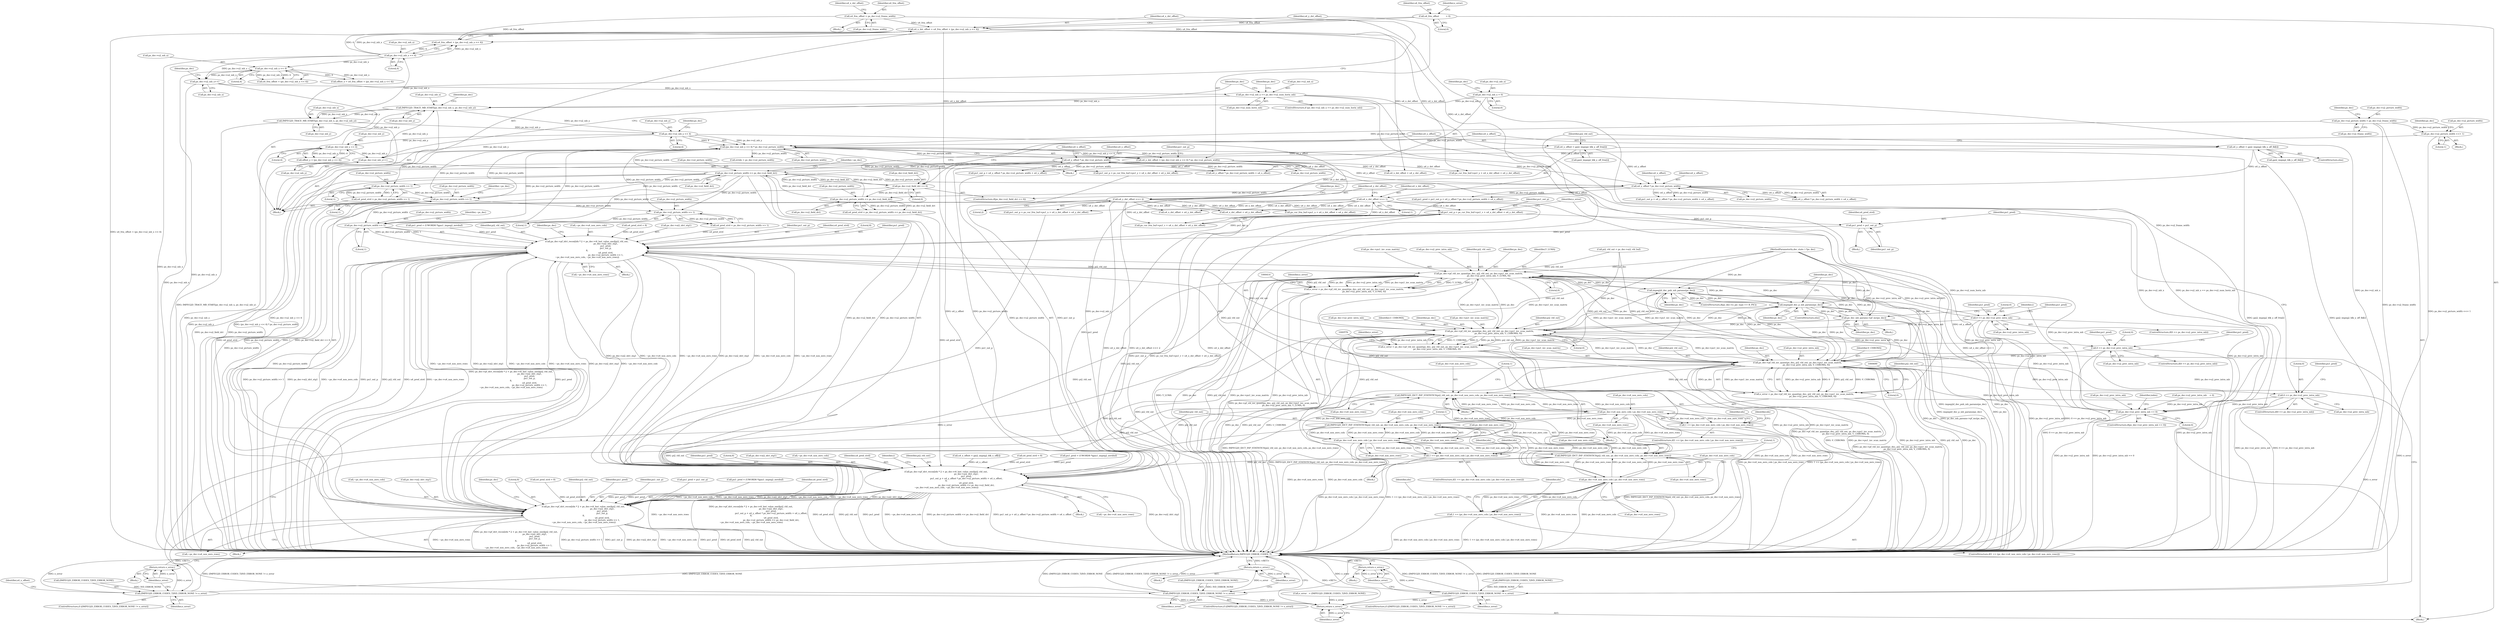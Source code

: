 digraph "1_Android_58a6822d7140137ce957c6d2fc20bae1374186c1@integer" {
"1000665" [label="(Call,pu1_out_p = ps_cur_frm_buf->pu1_v + u4_x_dst_offset + u4_y_dst_offset)"];
"1000536" [label="(Call,u4_x_dst_offset >>= 1)"];
"1000222" [label="(Call,u4_x_dst_offset = u4_frm_offset + (ps_dec->u2_mb_x << 4))"];
"1000177" [label="(Call,u4_frm_offset = ps_dec->u2_frame_width)"];
"1000117" [label="(Call,u4_frm_offset          = 0)"];
"1000226" [label="(Call,ps_dec->u2_mb_x << 4)"];
"1000215" [label="(Call,IMPEG2D_TRACE_MB_START(ps_dec->u2_mb_x, ps_dec->u2_mb_y))"];
"1000197" [label="(Call,IMPEG2D_TRACE_MB_START(ps_dec->u2_mb_x, ps_dec->u2_mb_y))"];
"1000808" [label="(Call,ps_dec->u2_mb_x = 0)"];
"1000800" [label="(Call,ps_dec->u2_mb_x == ps_dec->u2_num_horiz_mb)"];
"1000779" [label="(Call,ps_dec->u2_mb_x++)"];
"1000301" [label="(Call,ps_dec->u2_mb_x << 4)"];
"1000308" [label="(Call,ps_dec->u2_mb_y << 4)"];
"1000234" [label="(Call,ps_dec->u2_mb_y << 4)"];
"1000813" [label="(Call,ps_dec->u2_mb_y++)"];
"1000539" [label="(Call,u4_y_dst_offset >>= 2)"];
"1000231" [label="(Call,u4_y_dst_offset = (ps_dec->u2_mb_y << 4) * ps_dec->u2_picture_width)"];
"1000233" [label="(Call,(ps_dec->u2_mb_y << 4) * ps_dec->u2_picture_width)"];
"1000645" [label="(Call,ps_dec->u2_picture_width >> 1)"];
"1000621" [label="(Call,ps_dec->u2_picture_width >> 1)"];
"1000523" [label="(Call,ps_dec->u2_picture_width << ps_dec->u2_field_dct)"];
"1000515" [label="(Call,u4_y_offset * ps_dec->u2_picture_width)"];
"1000437" [label="(Call,u4_y_offset = gai2_impeg2_blk_y_off_fld[i])"];
"1000431" [label="(Call,u4_y_offset = gai2_impeg2_blk_y_off_frm[i])"];
"1000481" [label="(Call,u4_y_offset * ps_dec->u2_picture_width)"];
"1000489" [label="(Call,ps_dec->u2_picture_width << ps_dec->u2_field_dct)"];
"1000426" [label="(Call,ps_dec->u2_field_dct == 0)"];
"1000165" [label="(Call,ps_dec->u2_picture_width <<= 1)"];
"1000151" [label="(Call,ps_dec->u2_picture_width = ps_dec->u2_frame_width)"];
"1000759" [label="(Call,ps_dec->u2_picture_width >> 1)"];
"1000735" [label="(Call,ps_dec->u2_picture_width >> 1)"];
"1000730" [label="(Call,pu1_pred = pu1_out_p)"];
"1000750" [label="(Call,ps_dec->pf_idct_recon[idx * 2 + ps_dec->i4_last_value_one](pi2_vld_out,\n                                                        ps_dec->ai2_idct_stg1,\n                                                        pu1_pred,\n                                                        pu1_out_p,\n 8,\n                                                        u4_pred_strd,\n                                                        ps_dec->u2_picture_width >> 1,\n ~ps_dec->u4_non_zero_cols, ~ps_dec->u4_non_zero_rows))"];
"1000400" [label="(Call,ps_dec->pf_vld_inv_quant(ps_dec, pi2_vld_out, ps_dec->pu1_inv_scan_matrix,\n                              ps_dec->u2_prev_intra_mb, Y_LUMA, 0))"];
"1000210" [label="(Call,impeg2d_dec_pnb_mb_params(ps_dec))"];
"1000213" [label="(Call,impeg2d_dec_p_mb_params(ps_dec))"];
"1000371" [label="(Call,ps_dec_mb_params->pf_mc(ps_dec))"];
"1000562" [label="(Call,ps_dec->pf_vld_inv_quant(ps_dec, pi2_vld_out, ps_dec->pu1_inv_scan_matrix,\n                          ps_dec->u2_prev_intra_mb, U_CHROMA, 0))"];
"1000560" [label="(Call,e_error = ps_dec->pf_vld_inv_quant(ps_dec, pi2_vld_out, ps_dec->pu1_inv_scan_matrix,\n                          ps_dec->u2_prev_intra_mb, U_CHROMA, 0))"];
"1000574" [label="(Call,(IMPEG2D_ERROR_CODES_T)IVD_ERROR_NONE != e_error)"];
"1000580" [label="(Return,return e_error;)"];
"1000831" [label="(Return,return e_error;)"];
"1000582" [label="(Call,IMPEG2D_IDCT_INP_STATISTICS(pi2_vld_out, ps_dec->u4_non_zero_cols, ps_dec->u4_non_zero_rows))"];
"1000595" [label="(Call,ps_dec->u4_non_zero_cols | ps_dec->u4_non_zero_rows)"];
"1000442" [label="(Call,IMPEG2D_IDCT_INP_STATISTICS(pi2_vld_out, ps_dec->u4_non_zero_cols, ps_dec->u4_non_zero_rows))"];
"1000455" [label="(Call,ps_dec->u4_non_zero_cols | ps_dec->u4_non_zero_rows)"];
"1000453" [label="(Call,1 == (ps_dec->u4_non_zero_cols | ps_dec->u4_non_zero_rows))"];
"1000696" [label="(Call,IMPEG2D_IDCT_INP_STATISTICS(pi2_vld_out, ps_dec->u4_non_zero_cols, ps_dec->u4_non_zero_rows))"];
"1000709" [label="(Call,ps_dec->u4_non_zero_cols | ps_dec->u4_non_zero_rows)"];
"1000707" [label="(Call,1 == (ps_dec->u4_non_zero_cols | ps_dec->u4_non_zero_rows))"];
"1000506" [label="(Call,ps_dec->pf_idct_recon[idx * 2 + ps_dec->i4_last_value_one](pi2_vld_out,\n                                                            ps_dec->ai2_idct_stg1,\n                                                            pu1_pred,\n                                                            pu1_out_p + u4_y_offset * ps_dec->u2_picture_width + u4_x_offset,\n 8,\n                                                            u4_pred_strd,\n                                                            ps_dec->u2_picture_width << ps_dec->u2_field_dct,\n ~ps_dec->u4_non_zero_cols, ~ps_dec->u4_non_zero_rows))"];
"1000636" [label="(Call,ps_dec->pf_idct_recon[idx * 2 + ps_dec->i4_last_value_one](pi2_vld_out,\n                                                        ps_dec->ai2_idct_stg1,\n                                                        pu1_pred,\n                                                        pu1_out_p,\n 8,\n                                                        u4_pred_strd,\n                                                        ps_dec->u2_picture_width >> 1,\n ~ps_dec->u4_non_zero_cols, ~ps_dec->u4_non_zero_rows))"];
"1000676" [label="(Call,ps_dec->pf_vld_inv_quant(ps_dec, pi2_vld_out, ps_dec->pu1_inv_scan_matrix,\n                          ps_dec->u2_prev_intra_mb, V_CHROMA, 0))"];
"1000674" [label="(Call,e_error = ps_dec->pf_vld_inv_quant(ps_dec, pi2_vld_out, ps_dec->pu1_inv_scan_matrix,\n                          ps_dec->u2_prev_intra_mb, V_CHROMA, 0))"];
"1000688" [label="(Call,(IMPEG2D_ERROR_CODES_T)IVD_ERROR_NONE != e_error)"];
"1000694" [label="(Return,return e_error;)"];
"1000724" [label="(Call,0 == ps_dec->u2_prev_intra_mb)"];
"1000252" [label="(Call,ps_dec->u2_prev_intra_mb == 0)"];
"1000593" [label="(Call,1 == (ps_dec->u4_non_zero_cols | ps_dec->u4_non_zero_rows))"];
"1000610" [label="(Call,0 == ps_dec->u2_prev_intra_mb)"];
"1000398" [label="(Call,e_error = ps_dec->pf_vld_inv_quant(ps_dec, pi2_vld_out, ps_dec->pu1_inv_scan_matrix,\n                              ps_dec->u2_prev_intra_mb, Y_LUMA, 0))"];
"1000412" [label="(Call,(IMPEG2D_ERROR_CODES_T)IVD_ERROR_NONE != e_error)"];
"1000418" [label="(Return,return e_error;)"];
"1000470" [label="(Call,0 == ps_dec->u2_prev_intra_mb)"];
"1000219" [label="(Call,ps_dec->u2_mb_y)"];
"1000584" [label="(Call,ps_dec->u4_non_zero_cols)"];
"1000799" [label="(ControlStructure,if (ps_dec->u2_mb_x == ps_dec->u2_num_horiz_mb))"];
"1000704" [label="(Block,)"];
"1000487" [label="(Call,u4_pred_strd = ps_dec->u2_picture_width << ps_dec->u2_field_dct)"];
"1000530" [label="(Call,~ps_dec->u4_non_zero_cols)"];
"1000660" [label="(Identifier,ps_dec)"];
"1000694" [label="(Return,return e_error;)"];
"1000481" [label="(Call,u4_y_offset * ps_dec->u2_picture_width)"];
"1000253" [label="(Call,ps_dec->u2_prev_intra_mb)"];
"1000211" [label="(Identifier,ps_dec)"];
"1000119" [label="(Literal,0)"];
"1000251" [label="(ControlStructure,if(ps_dec->u2_prev_intra_mb == 0))"];
"1000520" [label="(Identifier,u4_x_offset)"];
"1000243" [label="(Identifier,pu1_out_p)"];
"1000454" [label="(Literal,1)"];
"1000581" [label="(Identifier,e_error)"];
"1000436" [label="(ControlStructure,else)"];
"1000216" [label="(Call,ps_dec->u2_mb_x)"];
"1000538" [label="(Literal,1)"];
"1000524" [label="(Call,ps_dec->u2_picture_width)"];
"1000609" [label="(ControlStructure,if(0 == ps_dec->u2_prev_intra_mb))"];
"1000646" [label="(Call,ps_dec->u2_picture_width)"];
"1000756" [label="(Identifier,pu1_out_p)"];
"1000105" [label="(MethodParameterIn,dec_state_t *ps_dec)"];
"1000533" [label="(Call,~ps_dec->u4_non_zero_rows)"];
"1000402" [label="(Identifier,pi2_vld_out)"];
"1000729" [label="(Block,)"];
"1000527" [label="(Call,ps_dec->u2_field_dct)"];
"1000224" [label="(Call,u4_frm_offset + (ps_dec->u2_mb_x << 4))"];
"1000201" [label="(Call,ps_dec->u2_mb_y)"];
"1000431" [label="(Call,u4_y_offset = gai2_impeg2_blk_y_off_frm[i])"];
"1000578" [label="(Identifier,e_error)"];
"1000739" [label="(Literal,1)"];
"1000674" [label="(Call,e_error = ps_dec->pf_vld_inv_quant(ps_dec, pi2_vld_out, ps_dec->pu1_inv_scan_matrix,\n                          ps_dec->u2_prev_intra_mb, V_CHROMA, 0))"];
"1000263" [label="(Identifier,index)"];
"1000210" [label="(Call,impeg2d_dec_pnb_mb_params(ps_dec))"];
"1000427" [label="(Call,ps_dec->u2_field_dct)"];
"1000514" [label="(Call,u4_y_offset * ps_dec->u2_picture_width + u4_x_offset)"];
"1000453" [label="(Call,1 == (ps_dec->u4_non_zero_cols | ps_dec->u4_non_zero_rows))"];
"1000734" [label="(Identifier,u4_pred_strd)"];
"1000155" [label="(Call,ps_dec->u2_frame_width)"];
"1000758" [label="(Identifier,u4_pred_strd)"];
"1000371" [label="(Call,ps_dec_mb_params->pf_mc(ps_dec))"];
"1000522" [label="(Identifier,u4_pred_strd)"];
"1000678" [label="(Identifier,pi2_vld_out)"];
"1000814" [label="(Call,ps_dec->u2_mb_y)"];
"1000645" [label="(Call,ps_dec->u2_picture_width >> 1)"];
"1000469" [label="(ControlStructure,if(0 == ps_dec->u2_prev_intra_mb))"];
"1000757" [label="(Literal,8)"];
"1000302" [label="(Call,ps_dec->u2_mb_x)"];
"1000582" [label="(Call,IMPEG2D_IDCT_INP_STATISTICS(pi2_vld_out, ps_dec->u4_non_zero_cols, ps_dec->u4_non_zero_rows))"];
"1000755" [label="(Identifier,pu1_pred)"];
"1000575" [label="(Call,(IMPEG2D_ERROR_CODES_T)IVD_ERROR_NONE)"];
"1000607" [label="(Identifier,idx)"];
"1000612" [label="(Call,ps_dec->u2_prev_intra_mb)"];
"1000743" [label="(Identifier,pu1_pred)"];
"1000677" [label="(Identifier,ps_dec)"];
"1000444" [label="(Call,ps_dec->u4_non_zero_cols)"];
"1000551" [label="(Call,pu1_out_p = ps_cur_frm_buf->pu1_u + u4_x_dst_offset + u4_y_dst_offset)"];
"1000723" [label="(ControlStructure,if(0 == ps_dec->u2_prev_intra_mb))"];
"1000177" [label="(Call,u4_frm_offset = ps_dec->u2_frame_width)"];
"1000231" [label="(Call,u4_y_dst_offset = (ps_dec->u2_mb_y << 4) * ps_dec->u2_picture_width)"];
"1000697" [label="(Identifier,pi2_vld_out)"];
"1000820" [label="(Identifier,ps_dec)"];
"1000493" [label="(Call,ps_dec->u2_field_dct)"];
"1000483" [label="(Call,ps_dec->u2_picture_width)"];
"1000664" [label="(Block,)"];
"1000667" [label="(Call,ps_cur_frm_buf->pu1_v + u4_x_dst_offset + u4_y_dst_offset)"];
"1000787" [label="(Identifier,ps_dec)"];
"1000257" [label="(Block,)"];
"1000489" [label="(Call,ps_dec->u2_picture_width << ps_dec->u2_field_dct)"];
"1000397" [label="(Block,)"];
"1000179" [label="(Call,ps_dec->u2_frame_width)"];
"1000643" [label="(Literal,8)"];
"1000590" [label="(Block,)"];
"1000151" [label="(Call,ps_dec->u2_picture_width = ps_dec->u2_frame_width)"];
"1000732" [label="(Identifier,pu1_out_p)"];
"1000306" [label="(Call,offset_y = (ps_dec->u2_mb_y << 4))"];
"1000633" [label="(Call,u4_pred_strd = 8)"];
"1000675" [label="(Identifier,e_error)"];
"1000742" [label="(Call,pu1_pred = (UWORD8 *)gau1_impeg2_zerobuf)"];
"1000725" [label="(Literal,0)"];
"1000118" [label="(Identifier,u4_frm_offset)"];
"1000297" [label="(Call,offset_x = u4_frm_offset + (ps_dec->u2_mb_x << 4))"];
"1000801" [label="(Call,ps_dec->u2_mb_x)"];
"1000731" [label="(Identifier,pu1_pred)"];
"1000760" [label="(Call,ps_dec->u2_picture_width)"];
"1000721" [label="(Identifier,idx)"];
"1000713" [label="(Call,ps_dec->u4_non_zero_rows)"];
"1000169" [label="(Literal,1)"];
"1000381" [label="(Identifier,i)"];
"1000432" [label="(Identifier,u4_y_offset)"];
"1000813" [label="(Call,ps_dec->u2_mb_y++)"];
"1000235" [label="(Call,ps_dec->u2_mb_y)"];
"1000696" [label="(Call,IMPEG2D_IDCT_INP_STATISTICS(pi2_vld_out, ps_dec->u4_non_zero_cols, ps_dec->u4_non_zero_rows))"];
"1000477" [label="(Identifier,pu1_pred)"];
"1000212" [label="(ControlStructure,else)"];
"1000467" [label="(Identifier,idx)"];
"1000515" [label="(Call,u4_y_offset * ps_dec->u2_picture_width)"];
"1000398" [label="(Call,e_error = ps_dec->pf_vld_inv_quant(ps_dec, pi2_vld_out, ps_dec->pu1_inv_scan_matrix,\n                              ps_dec->u2_prev_intra_mb, Y_LUMA, 0))"];
"1000637" [label="(Identifier,pi2_vld_out)"];
"1000401" [label="(Identifier,ps_dec)"];
"1000312" [label="(Literal,4)"];
"1000480" [label="(Call,u4_y_offset * ps_dec->u2_picture_width + u4_x_offset)"];
"1000568" [label="(Call,ps_dec->u2_prev_intra_mb)"];
"1000173" [label="(Identifier,ps_dec)"];
"1000450" [label="(Block,)"];
"1000709" [label="(Call,ps_dec->u4_non_zero_cols | ps_dec->u4_non_zero_rows)"];
"1000226" [label="(Call,ps_dec->u2_mb_x << 4)"];
"1000807" [label="(Block,)"];
"1000536" [label="(Call,u4_x_dst_offset >>= 1)"];
"1000689" [label="(Call,(IMPEG2D_ERROR_CODES_T)IVD_ERROR_NONE)"];
"1000176" [label="(Block,)"];
"1000301" [label="(Call,ps_dec->u2_mb_x << 4)"];
"1000641" [label="(Identifier,pu1_pred)"];
"1000471" [label="(Literal,0)"];
"1000571" [label="(Identifier,U_CHROMA)"];
"1000499" [label="(Identifier,pu1_pred)"];
"1000248" [label="(Call,u4_x_dst_offset + u4_y_dst_offset)"];
"1000123" [label="(Identifier,e_error)"];
"1000808" [label="(Call,ps_dec->u2_mb_x = 0)"];
"1000486" [label="(Identifier,u4_x_offset)"];
"1000299" [label="(Call,u4_frm_offset + (ps_dec->u2_mb_x << 4))"];
"1000166" [label="(Call,ps_dec->u2_picture_width)"];
"1000671" [label="(Call,u4_x_dst_offset + u4_y_dst_offset)"];
"1000507" [label="(Identifier,pi2_vld_out)"];
"1000472" [label="(Call,ps_dec->u2_prev_intra_mb)"];
"1000416" [label="(Identifier,e_error)"];
"1000717" [label="(Identifier,idx)"];
"1000812" [label="(Literal,0)"];
"1000197" [label="(Call,IMPEG2D_TRACE_MB_START(ps_dec->u2_mb_x, ps_dec->u2_mb_y))"];
"1000476" [label="(Call,pu1_pred = pu1_out_p + u4_y_offset * ps_dec->u2_picture_width + u4_x_offset)"];
"1000649" [label="(Literal,1)"];
"1000726" [label="(Call,ps_dec->u2_prev_intra_mb)"];
"1000305" [label="(Literal,4)"];
"1000665" [label="(Call,pu1_out_p = ps_cur_frm_buf->pu1_v + u4_x_dst_offset + u4_y_dst_offset)"];
"1000686" [label="(Literal,0)"];
"1000439" [label="(Call,gai2_impeg2_blk_y_off_fld[i])"];
"1000214" [label="(Identifier,ps_dec)"];
"1000682" [label="(Call,ps_dec->u2_prev_intra_mb)"];
"1000572" [label="(Literal,0)"];
"1000642" [label="(Identifier,pu1_out_p)"];
"1000217" [label="(Identifier,ps_dec)"];
"1000183" [label="(Block,)"];
"1000688" [label="(Call,(IMPEG2D_ERROR_CODES_T)IVD_ERROR_NONE != e_error)"];
"1000232" [label="(Identifier,u4_y_dst_offset)"];
"1000687" [label="(ControlStructure,if ((IMPEG2D_ERROR_CODES_T)IVD_ERROR_NONE != e_error))"];
"1000594" [label="(Literal,1)"];
"1000512" [label="(Call,pu1_out_p + u4_y_offset * ps_dec->u2_picture_width + u4_x_offset)"];
"1000426" [label="(Call,ps_dec->u2_field_dct == 0)"];
"1000698" [label="(Call,ps_dec->u4_non_zero_cols)"];
"1000141" [label="(Call,ps_dec->u2_prev_intra_mb    = 0)"];
"1000463" [label="(Identifier,idx)"];
"1000165" [label="(Call,ps_dec->u2_picture_width <<= 1)"];
"1000707" [label="(Call,1 == (ps_dec->u4_non_zero_cols | ps_dec->u4_non_zero_rows))"];
"1000599" [label="(Call,ps_dec->u4_non_zero_rows)"];
"1000701" [label="(Call,ps_dec->u4_non_zero_rows)"];
"1000537" [label="(Identifier,u4_x_dst_offset)"];
"1000815" [label="(Identifier,ps_dec)"];
"1000244" [label="(Call,ps_cur_frm_buf->pu1_y + u4_x_dst_offset + u4_y_dst_offset)"];
"1000751" [label="(Identifier,pi2_vld_out)"];
"1000580" [label="(Return,return e_error;)"];
"1000412" [label="(Call,(IMPEG2D_ERROR_CODES_T)IVD_ERROR_NONE != e_error)"];
"1000692" [label="(Identifier,e_error)"];
"1000419" [label="(Identifier,e_error)"];
"1000759" [label="(Call,ps_dec->u2_picture_width >> 1)"];
"1000550" [label="(Block,)"];
"1000617" [label="(Identifier,pu1_pred)"];
"1000616" [label="(Call,pu1_pred = pu1_out_p)"];
"1000629" [label="(Identifier,pu1_pred)"];
"1000420" [label="(Call,u4_x_offset = gai2_impeg2_blk_x_off[i])"];
"1000122" [label="(Call,e_error   = (IMPEG2D_ERROR_CODES_T)IVD_ERROR_NONE)"];
"1000540" [label="(Identifier,u4_y_dst_offset)"];
"1000809" [label="(Call,ps_dec->u2_mb_x)"];
"1000240" [label="(Identifier,ps_dec)"];
"1000804" [label="(Call,ps_dec->u2_num_horiz_mb)"];
"1000735" [label="(Call,ps_dec->u2_picture_width >> 1)"];
"1000292" [label="(Call,stride = ps_dec->u2_picture_width)"];
"1000710" [label="(Call,ps_dec->u4_non_zero_cols)"];
"1000117" [label="(Call,u4_frm_offset          = 0)"];
"1000503" [label="(Call,u4_pred_strd = 8)"];
"1000832" [label="(Identifier,e_error)"];
"1000595" [label="(Call,ps_dec->u4_non_zero_cols | ps_dec->u4_non_zero_rows)"];
"1000539" [label="(Call,u4_y_dst_offset >>= 2)"];
"1000242" [label="(Call,pu1_out_p = ps_cur_frm_buf->pu1_y + u4_x_dst_offset + u4_y_dst_offset)"];
"1000215" [label="(Call,IMPEG2D_TRACE_MB_START(ps_dec->u2_mb_x, ps_dec->u2_mb_y))"];
"1000517" [label="(Call,ps_dec->u2_picture_width)"];
"1000308" [label="(Call,ps_dec->u2_mb_y << 4)"];
"1000736" [label="(Call,ps_dec->u2_picture_width)"];
"1000222" [label="(Call,u4_x_dst_offset = u4_frm_offset + (ps_dec->u2_mb_x << 4))"];
"1000772" [label="(Identifier,ps_dec)"];
"1000252" [label="(Call,ps_dec->u2_prev_intra_mb == 0)"];
"1000470" [label="(Call,0 == ps_dec->u2_prev_intra_mb)"];
"1000456" [label="(Call,ps_dec->u4_non_zero_cols)"];
"1000750" [label="(Call,ps_dec->pf_idct_recon[idx * 2 + ps_dec->i4_last_value_one](pi2_vld_out,\n                                                        ps_dec->ai2_idct_stg1,\n                                                        pu1_pred,\n                                                        pu1_out_p,\n 8,\n                                                        u4_pred_strd,\n                                                        ps_dec->u2_picture_width >> 1,\n ~ps_dec->u4_non_zero_cols, ~ps_dec->u4_non_zero_rows))"];
"1000560" [label="(Call,e_error = ps_dec->pf_vld_inv_quant(ps_dec, pi2_vld_out, ps_dec->pu1_inv_scan_matrix,\n                          ps_dec->u2_prev_intra_mb, U_CHROMA, 0))"];
"1000430" [label="(Literal,0)"];
"1000227" [label="(Call,ps_dec->u2_mb_x)"];
"1000506" [label="(Call,ps_dec->pf_idct_recon[idx * 2 + ps_dec->i4_last_value_one](pi2_vld_out,\n                                                            ps_dec->ai2_idct_stg1,\n                                                            pu1_pred,\n                                                            pu1_out_p + u4_y_offset * ps_dec->u2_picture_width + u4_x_offset,\n 8,\n                                                            u4_pred_strd,\n                                                            ps_dec->u2_picture_width << ps_dec->u2_field_dct,\n ~ps_dec->u4_non_zero_cols, ~ps_dec->u4_non_zero_rows))"];
"1000417" [label="(Block,)"];
"1000372" [label="(Identifier,ps_dec)"];
"1000152" [label="(Call,ps_dec->u2_picture_width)"];
"1000592" [label="(ControlStructure,if(1 == (ps_dec->u4_non_zero_cols | ps_dec->u4_non_zero_rows)))"];
"1000425" [label="(ControlStructure,if(ps_dec->u2_field_dct == 0))"];
"1000628" [label="(Call,pu1_pred = (UWORD8 *)gau1_impeg2_zerobuf)"];
"1000164" [label="(Block,)"];
"1000127" [label="(Call,pi2_vld_out = ps_dec->ai2_vld_buf)"];
"1000833" [label="(MethodReturn,IMPEG2D_ERROR_CODES_T)"];
"1000765" [label="(Identifier,~ps_dec)"];
"1000204" [label="(ControlStructure,if(ps_dec->e_pic_type == B_PIC))"];
"1000610" [label="(Call,0 == ps_dec->u2_prev_intra_mb)"];
"1000733" [label="(Call,u4_pred_strd = ps_dec->u2_picture_width >> 1)"];
"1000561" [label="(Identifier,e_error)"];
"1000452" [label="(ControlStructure,if(1 == (ps_dec->u4_non_zero_cols | ps_dec->u4_non_zero_rows)))"];
"1000239" [label="(Call,ps_dec->u2_picture_width)"];
"1000708" [label="(Literal,1)"];
"1000644" [label="(Identifier,u4_pred_strd)"];
"1000409" [label="(Identifier,Y_LUMA)"];
"1000650" [label="(Call,~ps_dec->u4_non_zero_cols)"];
"1000651" [label="(Identifier,~ps_dec)"];
"1000622" [label="(Call,ps_dec->u2_picture_width)"];
"1000557" [label="(Call,u4_x_dst_offset + u4_y_dst_offset)"];
"1000459" [label="(Call,ps_dec->u4_non_zero_rows)"];
"1000553" [label="(Call,ps_cur_frm_buf->pu1_u + u4_x_dst_offset + u4_y_dst_offset)"];
"1000573" [label="(ControlStructure,if ((IMPEG2D_ERROR_CODES_T)IVD_ERROR_NONE != e_error))"];
"1000443" [label="(Identifier,pi2_vld_out)"];
"1000403" [label="(Call,ps_dec->pu1_inv_scan_matrix)"];
"1000596" [label="(Call,ps_dec->u4_non_zero_cols)"];
"1000406" [label="(Call,ps_dec->u2_prev_intra_mb)"];
"1000603" [label="(Identifier,idx)"];
"1000676" [label="(Call,ps_dec->pf_vld_inv_quant(ps_dec, pi2_vld_out, ps_dec->pu1_inv_scan_matrix,\n                          ps_dec->u2_prev_intra_mb, V_CHROMA, 0))"];
"1000213" [label="(Call,impeg2d_dec_p_mb_params(ps_dec))"];
"1000498" [label="(Call,pu1_pred = (UWORD8 *)gau1_impeg2_zerobuf)"];
"1000685" [label="(Identifier,V_CHROMA)"];
"1000764" [label="(Call,~ps_dec->u4_non_zero_cols)"];
"1000438" [label="(Identifier,u4_y_offset)"];
"1000478" [label="(Call,pu1_out_p + u4_y_offset * ps_dec->u2_picture_width + u4_x_offset)"];
"1000482" [label="(Identifier,u4_y_offset)"];
"1000161" [label="(Identifier,ps_dec)"];
"1000562" [label="(Call,ps_dec->pf_vld_inv_quant(ps_dec, pi2_vld_out, ps_dec->pu1_inv_scan_matrix,\n                          ps_dec->u2_prev_intra_mb, U_CHROMA, 0))"];
"1000724" [label="(Call,0 == ps_dec->u2_prev_intra_mb)"];
"1000207" [label="(Identifier,ps_dec)"];
"1000693" [label="(Block,)"];
"1000516" [label="(Identifier,u4_y_offset)"];
"1000447" [label="(Call,ps_dec->u4_non_zero_rows)"];
"1000636" [label="(Call,ps_dec->pf_idct_recon[idx * 2 + ps_dec->i4_last_value_one](pi2_vld_out,\n                                                        ps_dec->ai2_idct_stg1,\n                                                        pu1_pred,\n                                                        pu1_out_p,\n 8,\n                                                        u4_pred_strd,\n                                                        ps_dec->u2_picture_width >> 1,\n ~ps_dec->u4_non_zero_cols, ~ps_dec->u4_non_zero_rows))"];
"1000455" [label="(Call,ps_dec->u4_non_zero_cols | ps_dec->u4_non_zero_rows)"];
"1000563" [label="(Identifier,ps_dec)"];
"1000531" [label="(Identifier,~ps_dec)"];
"1000767" [label="(Call,~ps_dec->u4_non_zero_rows)"];
"1000106" [label="(Block,)"];
"1000546" [label="(Identifier,ps_dec)"];
"1000619" [label="(Call,u4_pred_strd = ps_dec->u2_picture_width >> 1)"];
"1000400" [label="(Call,ps_dec->pf_vld_inv_quant(ps_dec, pi2_vld_out, ps_dec->pu1_inv_scan_matrix,\n                              ps_dec->u2_prev_intra_mb, Y_LUMA, 0))"];
"1000695" [label="(Identifier,e_error)"];
"1000437" [label="(Call,u4_y_offset = gai2_impeg2_blk_y_off_fld[i])"];
"1000800" [label="(Call,ps_dec->u2_mb_x == ps_dec->u2_num_horiz_mb)"];
"1000730" [label="(Call,pu1_pred = pu1_out_p)"];
"1000706" [label="(ControlStructure,if(1 == (ps_dec->u4_non_zero_cols | ps_dec->u4_non_zero_rows)))"];
"1000611" [label="(Literal,0)"];
"1000418" [label="(Return,return e_error;)"];
"1000511" [label="(Identifier,pu1_pred)"];
"1000230" [label="(Literal,4)"];
"1000810" [label="(Identifier,ps_dec)"];
"1000780" [label="(Call,ps_dec->u2_mb_x)"];
"1000256" [label="(Literal,0)"];
"1000653" [label="(Call,~ps_dec->u4_non_zero_rows)"];
"1000399" [label="(Identifier,e_error)"];
"1000541" [label="(Literal,2)"];
"1000583" [label="(Identifier,pi2_vld_out)"];
"1000565" [label="(Call,ps_dec->pu1_inv_scan_matrix)"];
"1000747" [label="(Call,u4_pred_strd = 8)"];
"1000593" [label="(Call,1 == (ps_dec->u4_non_zero_cols | ps_dec->u4_non_zero_rows))"];
"1000411" [label="(ControlStructure,if ((IMPEG2D_ERROR_CODES_T)IVD_ERROR_NONE != e_error))"];
"1000413" [label="(Call,(IMPEG2D_ERROR_CODES_T)IVD_ERROR_NONE)"];
"1000564" [label="(Identifier,pi2_vld_out)"];
"1000574" [label="(Call,(IMPEG2D_ERROR_CODES_T)IVD_ERROR_NONE != e_error)"];
"1000831" [label="(Return,return e_error;)"];
"1000521" [label="(Literal,8)"];
"1000433" [label="(Call,gai2_impeg2_blk_y_off_frm[i])"];
"1000442" [label="(Call,IMPEG2D_IDCT_INP_STATISTICS(pi2_vld_out, ps_dec->u4_non_zero_cols, ps_dec->u4_non_zero_rows))"];
"1000410" [label="(Literal,0)"];
"1000779" [label="(Call,ps_dec->u2_mb_x++)"];
"1000763" [label="(Literal,1)"];
"1000198" [label="(Call,ps_dec->u2_mb_x)"];
"1000233" [label="(Call,(ps_dec->u2_mb_y << 4) * ps_dec->u2_picture_width)"];
"1000579" [label="(Block,)"];
"1000587" [label="(Call,ps_dec->u4_non_zero_rows)"];
"1000621" [label="(Call,ps_dec->u2_picture_width >> 1)"];
"1000523" [label="(Call,ps_dec->u2_picture_width << ps_dec->u2_field_dct)"];
"1000490" [label="(Call,ps_dec->u2_picture_width)"];
"1000188" [label="(Identifier,u4_x_dst_offset)"];
"1000638" [label="(Call,ps_dec->ai2_idct_stg1)"];
"1000421" [label="(Identifier,u4_x_offset)"];
"1000223" [label="(Identifier,u4_x_dst_offset)"];
"1000178" [label="(Identifier,u4_frm_offset)"];
"1000375" [label="(Identifier,i)"];
"1000238" [label="(Literal,4)"];
"1000625" [label="(Literal,1)"];
"1000234" [label="(Call,ps_dec->u2_mb_y << 4)"];
"1000666" [label="(Identifier,pu1_out_p)"];
"1000508" [label="(Call,ps_dec->ai2_idct_stg1)"];
"1000752" [label="(Call,ps_dec->ai2_idct_stg1)"];
"1000679" [label="(Call,ps_dec->pu1_inv_scan_matrix)"];
"1000309" [label="(Call,ps_dec->u2_mb_y)"];
"1000665" -> "1000664"  [label="AST: "];
"1000665" -> "1000667"  [label="CFG: "];
"1000666" -> "1000665"  [label="AST: "];
"1000667" -> "1000665"  [label="AST: "];
"1000675" -> "1000665"  [label="CFG: "];
"1000665" -> "1000833"  [label="DDG: pu1_out_p"];
"1000665" -> "1000833"  [label="DDG: ps_cur_frm_buf->pu1_v + u4_x_dst_offset + u4_y_dst_offset"];
"1000536" -> "1000665"  [label="DDG: u4_x_dst_offset"];
"1000539" -> "1000665"  [label="DDG: u4_y_dst_offset"];
"1000665" -> "1000730"  [label="DDG: pu1_out_p"];
"1000665" -> "1000750"  [label="DDG: pu1_out_p"];
"1000536" -> "1000183"  [label="AST: "];
"1000536" -> "1000538"  [label="CFG: "];
"1000537" -> "1000536"  [label="AST: "];
"1000538" -> "1000536"  [label="AST: "];
"1000540" -> "1000536"  [label="CFG: "];
"1000536" -> "1000833"  [label="DDG: u4_x_dst_offset >>= 1"];
"1000536" -> "1000833"  [label="DDG: u4_x_dst_offset"];
"1000222" -> "1000536"  [label="DDG: u4_x_dst_offset"];
"1000536" -> "1000551"  [label="DDG: u4_x_dst_offset"];
"1000536" -> "1000553"  [label="DDG: u4_x_dst_offset"];
"1000536" -> "1000557"  [label="DDG: u4_x_dst_offset"];
"1000536" -> "1000667"  [label="DDG: u4_x_dst_offset"];
"1000536" -> "1000671"  [label="DDG: u4_x_dst_offset"];
"1000222" -> "1000183"  [label="AST: "];
"1000222" -> "1000224"  [label="CFG: "];
"1000223" -> "1000222"  [label="AST: "];
"1000224" -> "1000222"  [label="AST: "];
"1000232" -> "1000222"  [label="CFG: "];
"1000222" -> "1000833"  [label="DDG: u4_frm_offset + (ps_dec->u2_mb_x << 4)"];
"1000177" -> "1000222"  [label="DDG: u4_frm_offset"];
"1000117" -> "1000222"  [label="DDG: u4_frm_offset"];
"1000226" -> "1000222"  [label="DDG: ps_dec->u2_mb_x"];
"1000226" -> "1000222"  [label="DDG: 4"];
"1000222" -> "1000242"  [label="DDG: u4_x_dst_offset"];
"1000222" -> "1000244"  [label="DDG: u4_x_dst_offset"];
"1000222" -> "1000248"  [label="DDG: u4_x_dst_offset"];
"1000177" -> "1000176"  [label="AST: "];
"1000177" -> "1000179"  [label="CFG: "];
"1000178" -> "1000177"  [label="AST: "];
"1000179" -> "1000177"  [label="AST: "];
"1000188" -> "1000177"  [label="CFG: "];
"1000177" -> "1000833"  [label="DDG: ps_dec->u2_frame_width"];
"1000177" -> "1000224"  [label="DDG: u4_frm_offset"];
"1000117" -> "1000106"  [label="AST: "];
"1000117" -> "1000119"  [label="CFG: "];
"1000118" -> "1000117"  [label="AST: "];
"1000119" -> "1000117"  [label="AST: "];
"1000123" -> "1000117"  [label="CFG: "];
"1000117" -> "1000224"  [label="DDG: u4_frm_offset"];
"1000226" -> "1000224"  [label="AST: "];
"1000226" -> "1000230"  [label="CFG: "];
"1000227" -> "1000226"  [label="AST: "];
"1000230" -> "1000226"  [label="AST: "];
"1000224" -> "1000226"  [label="CFG: "];
"1000226" -> "1000833"  [label="DDG: ps_dec->u2_mb_x"];
"1000226" -> "1000224"  [label="DDG: ps_dec->u2_mb_x"];
"1000226" -> "1000224"  [label="DDG: 4"];
"1000215" -> "1000226"  [label="DDG: ps_dec->u2_mb_x"];
"1000226" -> "1000301"  [label="DDG: ps_dec->u2_mb_x"];
"1000226" -> "1000779"  [label="DDG: ps_dec->u2_mb_x"];
"1000215" -> "1000183"  [label="AST: "];
"1000215" -> "1000219"  [label="CFG: "];
"1000216" -> "1000215"  [label="AST: "];
"1000219" -> "1000215"  [label="AST: "];
"1000223" -> "1000215"  [label="CFG: "];
"1000215" -> "1000833"  [label="DDG: IMPEG2D_TRACE_MB_START(ps_dec->u2_mb_x, ps_dec->u2_mb_y)"];
"1000197" -> "1000215"  [label="DDG: ps_dec->u2_mb_x"];
"1000197" -> "1000215"  [label="DDG: ps_dec->u2_mb_y"];
"1000215" -> "1000234"  [label="DDG: ps_dec->u2_mb_y"];
"1000197" -> "1000183"  [label="AST: "];
"1000197" -> "1000201"  [label="CFG: "];
"1000198" -> "1000197"  [label="AST: "];
"1000201" -> "1000197"  [label="AST: "];
"1000207" -> "1000197"  [label="CFG: "];
"1000808" -> "1000197"  [label="DDG: ps_dec->u2_mb_x"];
"1000800" -> "1000197"  [label="DDG: ps_dec->u2_mb_x"];
"1000308" -> "1000197"  [label="DDG: ps_dec->u2_mb_y"];
"1000234" -> "1000197"  [label="DDG: ps_dec->u2_mb_y"];
"1000813" -> "1000197"  [label="DDG: ps_dec->u2_mb_y"];
"1000808" -> "1000807"  [label="AST: "];
"1000808" -> "1000812"  [label="CFG: "];
"1000809" -> "1000808"  [label="AST: "];
"1000812" -> "1000808"  [label="AST: "];
"1000815" -> "1000808"  [label="CFG: "];
"1000808" -> "1000833"  [label="DDG: ps_dec->u2_mb_x"];
"1000800" -> "1000799"  [label="AST: "];
"1000800" -> "1000804"  [label="CFG: "];
"1000801" -> "1000800"  [label="AST: "];
"1000804" -> "1000800"  [label="AST: "];
"1000820" -> "1000800"  [label="CFG: "];
"1000810" -> "1000800"  [label="CFG: "];
"1000800" -> "1000833"  [label="DDG: ps_dec->u2_mb_x == ps_dec->u2_num_horiz_mb"];
"1000800" -> "1000833"  [label="DDG: ps_dec->u2_num_horiz_mb"];
"1000800" -> "1000833"  [label="DDG: ps_dec->u2_mb_x"];
"1000779" -> "1000800"  [label="DDG: ps_dec->u2_mb_x"];
"1000779" -> "1000183"  [label="AST: "];
"1000779" -> "1000780"  [label="CFG: "];
"1000780" -> "1000779"  [label="AST: "];
"1000787" -> "1000779"  [label="CFG: "];
"1000779" -> "1000833"  [label="DDG: ps_dec->u2_mb_x"];
"1000301" -> "1000779"  [label="DDG: ps_dec->u2_mb_x"];
"1000301" -> "1000299"  [label="AST: "];
"1000301" -> "1000305"  [label="CFG: "];
"1000302" -> "1000301"  [label="AST: "];
"1000305" -> "1000301"  [label="AST: "];
"1000299" -> "1000301"  [label="CFG: "];
"1000301" -> "1000833"  [label="DDG: ps_dec->u2_mb_x"];
"1000301" -> "1000297"  [label="DDG: ps_dec->u2_mb_x"];
"1000301" -> "1000297"  [label="DDG: 4"];
"1000301" -> "1000299"  [label="DDG: ps_dec->u2_mb_x"];
"1000301" -> "1000299"  [label="DDG: 4"];
"1000308" -> "1000306"  [label="AST: "];
"1000308" -> "1000312"  [label="CFG: "];
"1000309" -> "1000308"  [label="AST: "];
"1000312" -> "1000308"  [label="AST: "];
"1000306" -> "1000308"  [label="CFG: "];
"1000308" -> "1000833"  [label="DDG: ps_dec->u2_mb_y"];
"1000308" -> "1000306"  [label="DDG: ps_dec->u2_mb_y"];
"1000308" -> "1000306"  [label="DDG: 4"];
"1000234" -> "1000308"  [label="DDG: ps_dec->u2_mb_y"];
"1000308" -> "1000813"  [label="DDG: ps_dec->u2_mb_y"];
"1000234" -> "1000233"  [label="AST: "];
"1000234" -> "1000238"  [label="CFG: "];
"1000235" -> "1000234"  [label="AST: "];
"1000238" -> "1000234"  [label="AST: "];
"1000240" -> "1000234"  [label="CFG: "];
"1000234" -> "1000833"  [label="DDG: ps_dec->u2_mb_y"];
"1000234" -> "1000233"  [label="DDG: ps_dec->u2_mb_y"];
"1000234" -> "1000233"  [label="DDG: 4"];
"1000234" -> "1000813"  [label="DDG: ps_dec->u2_mb_y"];
"1000813" -> "1000807"  [label="AST: "];
"1000813" -> "1000814"  [label="CFG: "];
"1000814" -> "1000813"  [label="AST: "];
"1000820" -> "1000813"  [label="CFG: "];
"1000813" -> "1000833"  [label="DDG: ps_dec->u2_mb_y"];
"1000539" -> "1000183"  [label="AST: "];
"1000539" -> "1000541"  [label="CFG: "];
"1000540" -> "1000539"  [label="AST: "];
"1000541" -> "1000539"  [label="AST: "];
"1000546" -> "1000539"  [label="CFG: "];
"1000539" -> "1000833"  [label="DDG: u4_y_dst_offset"];
"1000539" -> "1000833"  [label="DDG: u4_y_dst_offset >>= 2"];
"1000231" -> "1000539"  [label="DDG: u4_y_dst_offset"];
"1000539" -> "1000551"  [label="DDG: u4_y_dst_offset"];
"1000539" -> "1000553"  [label="DDG: u4_y_dst_offset"];
"1000539" -> "1000557"  [label="DDG: u4_y_dst_offset"];
"1000539" -> "1000667"  [label="DDG: u4_y_dst_offset"];
"1000539" -> "1000671"  [label="DDG: u4_y_dst_offset"];
"1000231" -> "1000183"  [label="AST: "];
"1000231" -> "1000233"  [label="CFG: "];
"1000232" -> "1000231"  [label="AST: "];
"1000233" -> "1000231"  [label="AST: "];
"1000243" -> "1000231"  [label="CFG: "];
"1000231" -> "1000833"  [label="DDG: (ps_dec->u2_mb_y << 4) * ps_dec->u2_picture_width"];
"1000233" -> "1000231"  [label="DDG: ps_dec->u2_mb_y << 4"];
"1000233" -> "1000231"  [label="DDG: ps_dec->u2_picture_width"];
"1000231" -> "1000242"  [label="DDG: u4_y_dst_offset"];
"1000231" -> "1000244"  [label="DDG: u4_y_dst_offset"];
"1000231" -> "1000248"  [label="DDG: u4_y_dst_offset"];
"1000233" -> "1000239"  [label="CFG: "];
"1000239" -> "1000233"  [label="AST: "];
"1000233" -> "1000833"  [label="DDG: ps_dec->u2_picture_width"];
"1000233" -> "1000833"  [label="DDG: ps_dec->u2_mb_y << 4"];
"1000645" -> "1000233"  [label="DDG: ps_dec->u2_picture_width"];
"1000523" -> "1000233"  [label="DDG: ps_dec->u2_picture_width"];
"1000165" -> "1000233"  [label="DDG: ps_dec->u2_picture_width"];
"1000151" -> "1000233"  [label="DDG: ps_dec->u2_picture_width"];
"1000759" -> "1000233"  [label="DDG: ps_dec->u2_picture_width"];
"1000233" -> "1000292"  [label="DDG: ps_dec->u2_picture_width"];
"1000233" -> "1000481"  [label="DDG: ps_dec->u2_picture_width"];
"1000233" -> "1000515"  [label="DDG: ps_dec->u2_picture_width"];
"1000233" -> "1000621"  [label="DDG: ps_dec->u2_picture_width"];
"1000233" -> "1000645"  [label="DDG: ps_dec->u2_picture_width"];
"1000233" -> "1000735"  [label="DDG: ps_dec->u2_picture_width"];
"1000233" -> "1000759"  [label="DDG: ps_dec->u2_picture_width"];
"1000645" -> "1000636"  [label="AST: "];
"1000645" -> "1000649"  [label="CFG: "];
"1000646" -> "1000645"  [label="AST: "];
"1000649" -> "1000645"  [label="AST: "];
"1000651" -> "1000645"  [label="CFG: "];
"1000645" -> "1000833"  [label="DDG: ps_dec->u2_picture_width"];
"1000645" -> "1000636"  [label="DDG: ps_dec->u2_picture_width"];
"1000645" -> "1000636"  [label="DDG: 1"];
"1000621" -> "1000645"  [label="DDG: ps_dec->u2_picture_width"];
"1000523" -> "1000645"  [label="DDG: ps_dec->u2_picture_width"];
"1000645" -> "1000735"  [label="DDG: ps_dec->u2_picture_width"];
"1000645" -> "1000759"  [label="DDG: ps_dec->u2_picture_width"];
"1000621" -> "1000619"  [label="AST: "];
"1000621" -> "1000625"  [label="CFG: "];
"1000622" -> "1000621"  [label="AST: "];
"1000625" -> "1000621"  [label="AST: "];
"1000619" -> "1000621"  [label="CFG: "];
"1000621" -> "1000619"  [label="DDG: ps_dec->u2_picture_width"];
"1000621" -> "1000619"  [label="DDG: 1"];
"1000523" -> "1000621"  [label="DDG: ps_dec->u2_picture_width"];
"1000523" -> "1000506"  [label="AST: "];
"1000523" -> "1000527"  [label="CFG: "];
"1000524" -> "1000523"  [label="AST: "];
"1000527" -> "1000523"  [label="AST: "];
"1000531" -> "1000523"  [label="CFG: "];
"1000523" -> "1000833"  [label="DDG: ps_dec->u2_picture_width"];
"1000523" -> "1000833"  [label="DDG: ps_dec->u2_field_dct"];
"1000523" -> "1000426"  [label="DDG: ps_dec->u2_field_dct"];
"1000523" -> "1000481"  [label="DDG: ps_dec->u2_picture_width"];
"1000523" -> "1000515"  [label="DDG: ps_dec->u2_picture_width"];
"1000523" -> "1000506"  [label="DDG: ps_dec->u2_picture_width"];
"1000523" -> "1000506"  [label="DDG: ps_dec->u2_field_dct"];
"1000515" -> "1000523"  [label="DDG: ps_dec->u2_picture_width"];
"1000426" -> "1000523"  [label="DDG: ps_dec->u2_field_dct"];
"1000489" -> "1000523"  [label="DDG: ps_dec->u2_field_dct"];
"1000523" -> "1000735"  [label="DDG: ps_dec->u2_picture_width"];
"1000523" -> "1000759"  [label="DDG: ps_dec->u2_picture_width"];
"1000515" -> "1000514"  [label="AST: "];
"1000515" -> "1000517"  [label="CFG: "];
"1000516" -> "1000515"  [label="AST: "];
"1000517" -> "1000515"  [label="AST: "];
"1000520" -> "1000515"  [label="CFG: "];
"1000515" -> "1000833"  [label="DDG: u4_y_offset"];
"1000515" -> "1000506"  [label="DDG: u4_y_offset"];
"1000515" -> "1000506"  [label="DDG: ps_dec->u2_picture_width"];
"1000515" -> "1000512"  [label="DDG: u4_y_offset"];
"1000515" -> "1000512"  [label="DDG: ps_dec->u2_picture_width"];
"1000515" -> "1000514"  [label="DDG: u4_y_offset"];
"1000515" -> "1000514"  [label="DDG: ps_dec->u2_picture_width"];
"1000437" -> "1000515"  [label="DDG: u4_y_offset"];
"1000431" -> "1000515"  [label="DDG: u4_y_offset"];
"1000481" -> "1000515"  [label="DDG: u4_y_offset"];
"1000489" -> "1000515"  [label="DDG: ps_dec->u2_picture_width"];
"1000437" -> "1000436"  [label="AST: "];
"1000437" -> "1000439"  [label="CFG: "];
"1000438" -> "1000437"  [label="AST: "];
"1000439" -> "1000437"  [label="AST: "];
"1000443" -> "1000437"  [label="CFG: "];
"1000437" -> "1000833"  [label="DDG: gai2_impeg2_blk_y_off_fld[i]"];
"1000437" -> "1000481"  [label="DDG: u4_y_offset"];
"1000431" -> "1000425"  [label="AST: "];
"1000431" -> "1000433"  [label="CFG: "];
"1000432" -> "1000431"  [label="AST: "];
"1000433" -> "1000431"  [label="AST: "];
"1000443" -> "1000431"  [label="CFG: "];
"1000431" -> "1000833"  [label="DDG: gai2_impeg2_blk_y_off_frm[i]"];
"1000431" -> "1000481"  [label="DDG: u4_y_offset"];
"1000481" -> "1000480"  [label="AST: "];
"1000481" -> "1000483"  [label="CFG: "];
"1000482" -> "1000481"  [label="AST: "];
"1000483" -> "1000481"  [label="AST: "];
"1000486" -> "1000481"  [label="CFG: "];
"1000481" -> "1000476"  [label="DDG: u4_y_offset"];
"1000481" -> "1000476"  [label="DDG: ps_dec->u2_picture_width"];
"1000481" -> "1000478"  [label="DDG: u4_y_offset"];
"1000481" -> "1000478"  [label="DDG: ps_dec->u2_picture_width"];
"1000481" -> "1000480"  [label="DDG: u4_y_offset"];
"1000481" -> "1000480"  [label="DDG: ps_dec->u2_picture_width"];
"1000481" -> "1000489"  [label="DDG: ps_dec->u2_picture_width"];
"1000489" -> "1000487"  [label="AST: "];
"1000489" -> "1000493"  [label="CFG: "];
"1000490" -> "1000489"  [label="AST: "];
"1000493" -> "1000489"  [label="AST: "];
"1000487" -> "1000489"  [label="CFG: "];
"1000489" -> "1000487"  [label="DDG: ps_dec->u2_picture_width"];
"1000489" -> "1000487"  [label="DDG: ps_dec->u2_field_dct"];
"1000426" -> "1000489"  [label="DDG: ps_dec->u2_field_dct"];
"1000426" -> "1000425"  [label="AST: "];
"1000426" -> "1000430"  [label="CFG: "];
"1000427" -> "1000426"  [label="AST: "];
"1000430" -> "1000426"  [label="AST: "];
"1000432" -> "1000426"  [label="CFG: "];
"1000438" -> "1000426"  [label="CFG: "];
"1000426" -> "1000833"  [label="DDG: ps_dec->u2_field_dct == 0"];
"1000165" -> "1000164"  [label="AST: "];
"1000165" -> "1000169"  [label="CFG: "];
"1000166" -> "1000165"  [label="AST: "];
"1000169" -> "1000165"  [label="AST: "];
"1000173" -> "1000165"  [label="CFG: "];
"1000165" -> "1000833"  [label="DDG: ps_dec->u2_picture_width <<= 1"];
"1000151" -> "1000165"  [label="DDG: ps_dec->u2_picture_width"];
"1000151" -> "1000106"  [label="AST: "];
"1000151" -> "1000155"  [label="CFG: "];
"1000152" -> "1000151"  [label="AST: "];
"1000155" -> "1000151"  [label="AST: "];
"1000161" -> "1000151"  [label="CFG: "];
"1000151" -> "1000833"  [label="DDG: ps_dec->u2_frame_width"];
"1000759" -> "1000750"  [label="AST: "];
"1000759" -> "1000763"  [label="CFG: "];
"1000760" -> "1000759"  [label="AST: "];
"1000763" -> "1000759"  [label="AST: "];
"1000765" -> "1000759"  [label="CFG: "];
"1000759" -> "1000833"  [label="DDG: ps_dec->u2_picture_width"];
"1000759" -> "1000750"  [label="DDG: ps_dec->u2_picture_width"];
"1000759" -> "1000750"  [label="DDG: 1"];
"1000735" -> "1000759"  [label="DDG: ps_dec->u2_picture_width"];
"1000735" -> "1000733"  [label="AST: "];
"1000735" -> "1000739"  [label="CFG: "];
"1000736" -> "1000735"  [label="AST: "];
"1000739" -> "1000735"  [label="AST: "];
"1000733" -> "1000735"  [label="CFG: "];
"1000735" -> "1000733"  [label="DDG: ps_dec->u2_picture_width"];
"1000735" -> "1000733"  [label="DDG: 1"];
"1000730" -> "1000729"  [label="AST: "];
"1000730" -> "1000732"  [label="CFG: "];
"1000731" -> "1000730"  [label="AST: "];
"1000732" -> "1000730"  [label="AST: "];
"1000734" -> "1000730"  [label="CFG: "];
"1000730" -> "1000750"  [label="DDG: pu1_pred"];
"1000750" -> "1000704"  [label="AST: "];
"1000750" -> "1000767"  [label="CFG: "];
"1000751" -> "1000750"  [label="AST: "];
"1000752" -> "1000750"  [label="AST: "];
"1000755" -> "1000750"  [label="AST: "];
"1000756" -> "1000750"  [label="AST: "];
"1000757" -> "1000750"  [label="AST: "];
"1000758" -> "1000750"  [label="AST: "];
"1000764" -> "1000750"  [label="AST: "];
"1000767" -> "1000750"  [label="AST: "];
"1000772" -> "1000750"  [label="CFG: "];
"1000750" -> "1000833"  [label="DDG: pi2_vld_out"];
"1000750" -> "1000833"  [label="DDG: u4_pred_strd"];
"1000750" -> "1000833"  [label="DDG: ~ps_dec->u4_non_zero_rows"];
"1000750" -> "1000833"  [label="DDG: ps_dec->pf_idct_recon[idx * 2 + ps_dec->i4_last_value_one](pi2_vld_out,\n                                                        ps_dec->ai2_idct_stg1,\n                                                        pu1_pred,\n                                                        pu1_out_p,\n 8,\n                                                        u4_pred_strd,\n                                                        ps_dec->u2_picture_width >> 1,\n ~ps_dec->u4_non_zero_cols, ~ps_dec->u4_non_zero_rows)"];
"1000750" -> "1000833"  [label="DDG: pu1_pred"];
"1000750" -> "1000833"  [label="DDG: ps_dec->u2_picture_width >> 1"];
"1000750" -> "1000833"  [label="DDG: ps_dec->ai2_idct_stg1"];
"1000750" -> "1000833"  [label="DDG: ~ps_dec->u4_non_zero_cols"];
"1000750" -> "1000833"  [label="DDG: pu1_out_p"];
"1000750" -> "1000400"  [label="DDG: pi2_vld_out"];
"1000750" -> "1000506"  [label="DDG: ps_dec->ai2_idct_stg1"];
"1000750" -> "1000506"  [label="DDG: ~ps_dec->u4_non_zero_cols"];
"1000750" -> "1000506"  [label="DDG: ~ps_dec->u4_non_zero_rows"];
"1000750" -> "1000562"  [label="DDG: pi2_vld_out"];
"1000750" -> "1000636"  [label="DDG: ps_dec->ai2_idct_stg1"];
"1000750" -> "1000636"  [label="DDG: ~ps_dec->u4_non_zero_cols"];
"1000750" -> "1000636"  [label="DDG: ~ps_dec->u4_non_zero_rows"];
"1000750" -> "1000676"  [label="DDG: pi2_vld_out"];
"1000696" -> "1000750"  [label="DDG: pi2_vld_out"];
"1000636" -> "1000750"  [label="DDG: ps_dec->ai2_idct_stg1"];
"1000636" -> "1000750"  [label="DDG: ~ps_dec->u4_non_zero_cols"];
"1000636" -> "1000750"  [label="DDG: ~ps_dec->u4_non_zero_rows"];
"1000506" -> "1000750"  [label="DDG: ps_dec->ai2_idct_stg1"];
"1000506" -> "1000750"  [label="DDG: ~ps_dec->u4_non_zero_cols"];
"1000506" -> "1000750"  [label="DDG: ~ps_dec->u4_non_zero_rows"];
"1000742" -> "1000750"  [label="DDG: pu1_pred"];
"1000747" -> "1000750"  [label="DDG: u4_pred_strd"];
"1000733" -> "1000750"  [label="DDG: u4_pred_strd"];
"1000400" -> "1000398"  [label="AST: "];
"1000400" -> "1000410"  [label="CFG: "];
"1000401" -> "1000400"  [label="AST: "];
"1000402" -> "1000400"  [label="AST: "];
"1000403" -> "1000400"  [label="AST: "];
"1000406" -> "1000400"  [label="AST: "];
"1000409" -> "1000400"  [label="AST: "];
"1000410" -> "1000400"  [label="AST: "];
"1000398" -> "1000400"  [label="CFG: "];
"1000400" -> "1000833"  [label="DDG: Y_LUMA"];
"1000400" -> "1000833"  [label="DDG: ps_dec"];
"1000400" -> "1000833"  [label="DDG: pi2_vld_out"];
"1000400" -> "1000833"  [label="DDG: ps_dec->pu1_inv_scan_matrix"];
"1000400" -> "1000833"  [label="DDG: ps_dec->u2_prev_intra_mb"];
"1000400" -> "1000210"  [label="DDG: ps_dec"];
"1000400" -> "1000213"  [label="DDG: ps_dec"];
"1000400" -> "1000398"  [label="DDG: Y_LUMA"];
"1000400" -> "1000398"  [label="DDG: 0"];
"1000400" -> "1000398"  [label="DDG: pi2_vld_out"];
"1000400" -> "1000398"  [label="DDG: ps_dec"];
"1000400" -> "1000398"  [label="DDG: ps_dec->u2_prev_intra_mb"];
"1000400" -> "1000398"  [label="DDG: ps_dec->pu1_inv_scan_matrix"];
"1000213" -> "1000400"  [label="DDG: ps_dec"];
"1000210" -> "1000400"  [label="DDG: ps_dec"];
"1000371" -> "1000400"  [label="DDG: ps_dec"];
"1000105" -> "1000400"  [label="DDG: ps_dec"];
"1000506" -> "1000400"  [label="DDG: pi2_vld_out"];
"1000636" -> "1000400"  [label="DDG: pi2_vld_out"];
"1000127" -> "1000400"  [label="DDG: pi2_vld_out"];
"1000676" -> "1000400"  [label="DDG: ps_dec->pu1_inv_scan_matrix"];
"1000562" -> "1000400"  [label="DDG: ps_dec->pu1_inv_scan_matrix"];
"1000252" -> "1000400"  [label="DDG: ps_dec->u2_prev_intra_mb"];
"1000470" -> "1000400"  [label="DDG: ps_dec->u2_prev_intra_mb"];
"1000400" -> "1000442"  [label="DDG: pi2_vld_out"];
"1000400" -> "1000470"  [label="DDG: ps_dec->u2_prev_intra_mb"];
"1000400" -> "1000562"  [label="DDG: ps_dec"];
"1000400" -> "1000562"  [label="DDG: ps_dec->pu1_inv_scan_matrix"];
"1000400" -> "1000676"  [label="DDG: ps_dec"];
"1000400" -> "1000676"  [label="DDG: ps_dec->pu1_inv_scan_matrix"];
"1000210" -> "1000204"  [label="AST: "];
"1000210" -> "1000211"  [label="CFG: "];
"1000211" -> "1000210"  [label="AST: "];
"1000217" -> "1000210"  [label="CFG: "];
"1000210" -> "1000833"  [label="DDG: impeg2d_dec_pnb_mb_params(ps_dec)"];
"1000210" -> "1000833"  [label="DDG: ps_dec"];
"1000562" -> "1000210"  [label="DDG: ps_dec"];
"1000676" -> "1000210"  [label="DDG: ps_dec"];
"1000213" -> "1000210"  [label="DDG: ps_dec"];
"1000371" -> "1000210"  [label="DDG: ps_dec"];
"1000105" -> "1000210"  [label="DDG: ps_dec"];
"1000210" -> "1000213"  [label="DDG: ps_dec"];
"1000210" -> "1000371"  [label="DDG: ps_dec"];
"1000210" -> "1000562"  [label="DDG: ps_dec"];
"1000210" -> "1000676"  [label="DDG: ps_dec"];
"1000213" -> "1000212"  [label="AST: "];
"1000213" -> "1000214"  [label="CFG: "];
"1000214" -> "1000213"  [label="AST: "];
"1000217" -> "1000213"  [label="CFG: "];
"1000213" -> "1000833"  [label="DDG: ps_dec"];
"1000213" -> "1000833"  [label="DDG: impeg2d_dec_p_mb_params(ps_dec)"];
"1000562" -> "1000213"  [label="DDG: ps_dec"];
"1000676" -> "1000213"  [label="DDG: ps_dec"];
"1000371" -> "1000213"  [label="DDG: ps_dec"];
"1000105" -> "1000213"  [label="DDG: ps_dec"];
"1000213" -> "1000371"  [label="DDG: ps_dec"];
"1000213" -> "1000562"  [label="DDG: ps_dec"];
"1000213" -> "1000676"  [label="DDG: ps_dec"];
"1000371" -> "1000257"  [label="AST: "];
"1000371" -> "1000372"  [label="CFG: "];
"1000372" -> "1000371"  [label="AST: "];
"1000375" -> "1000371"  [label="CFG: "];
"1000371" -> "1000833"  [label="DDG: ps_dec"];
"1000371" -> "1000833"  [label="DDG: ps_dec_mb_params->pf_mc(ps_dec)"];
"1000105" -> "1000371"  [label="DDG: ps_dec"];
"1000371" -> "1000562"  [label="DDG: ps_dec"];
"1000371" -> "1000676"  [label="DDG: ps_dec"];
"1000562" -> "1000560"  [label="AST: "];
"1000562" -> "1000572"  [label="CFG: "];
"1000563" -> "1000562"  [label="AST: "];
"1000564" -> "1000562"  [label="AST: "];
"1000565" -> "1000562"  [label="AST: "];
"1000568" -> "1000562"  [label="AST: "];
"1000571" -> "1000562"  [label="AST: "];
"1000572" -> "1000562"  [label="AST: "];
"1000560" -> "1000562"  [label="CFG: "];
"1000562" -> "1000833"  [label="DDG: ps_dec"];
"1000562" -> "1000833"  [label="DDG: U_CHROMA"];
"1000562" -> "1000833"  [label="DDG: ps_dec->u2_prev_intra_mb"];
"1000562" -> "1000833"  [label="DDG: ps_dec->pu1_inv_scan_matrix"];
"1000562" -> "1000833"  [label="DDG: pi2_vld_out"];
"1000562" -> "1000560"  [label="DDG: U_CHROMA"];
"1000562" -> "1000560"  [label="DDG: 0"];
"1000562" -> "1000560"  [label="DDG: ps_dec"];
"1000562" -> "1000560"  [label="DDG: pi2_vld_out"];
"1000562" -> "1000560"  [label="DDG: ps_dec->pu1_inv_scan_matrix"];
"1000562" -> "1000560"  [label="DDG: ps_dec->u2_prev_intra_mb"];
"1000105" -> "1000562"  [label="DDG: ps_dec"];
"1000506" -> "1000562"  [label="DDG: pi2_vld_out"];
"1000636" -> "1000562"  [label="DDG: pi2_vld_out"];
"1000127" -> "1000562"  [label="DDG: pi2_vld_out"];
"1000676" -> "1000562"  [label="DDG: ps_dec->pu1_inv_scan_matrix"];
"1000252" -> "1000562"  [label="DDG: ps_dec->u2_prev_intra_mb"];
"1000470" -> "1000562"  [label="DDG: ps_dec->u2_prev_intra_mb"];
"1000562" -> "1000582"  [label="DDG: pi2_vld_out"];
"1000562" -> "1000610"  [label="DDG: ps_dec->u2_prev_intra_mb"];
"1000562" -> "1000676"  [label="DDG: ps_dec"];
"1000562" -> "1000676"  [label="DDG: ps_dec->pu1_inv_scan_matrix"];
"1000560" -> "1000550"  [label="AST: "];
"1000561" -> "1000560"  [label="AST: "];
"1000576" -> "1000560"  [label="CFG: "];
"1000560" -> "1000833"  [label="DDG: ps_dec->pf_vld_inv_quant(ps_dec, pi2_vld_out, ps_dec->pu1_inv_scan_matrix,\n                          ps_dec->u2_prev_intra_mb, U_CHROMA, 0)"];
"1000560" -> "1000574"  [label="DDG: e_error"];
"1000574" -> "1000573"  [label="AST: "];
"1000574" -> "1000578"  [label="CFG: "];
"1000575" -> "1000574"  [label="AST: "];
"1000578" -> "1000574"  [label="AST: "];
"1000581" -> "1000574"  [label="CFG: "];
"1000583" -> "1000574"  [label="CFG: "];
"1000574" -> "1000833"  [label="DDG: (IMPEG2D_ERROR_CODES_T)IVD_ERROR_NONE"];
"1000574" -> "1000833"  [label="DDG: (IMPEG2D_ERROR_CODES_T)IVD_ERROR_NONE != e_error"];
"1000574" -> "1000833"  [label="DDG: e_error"];
"1000575" -> "1000574"  [label="DDG: IVD_ERROR_NONE"];
"1000574" -> "1000580"  [label="DDG: e_error"];
"1000574" -> "1000831"  [label="DDG: e_error"];
"1000580" -> "1000579"  [label="AST: "];
"1000580" -> "1000581"  [label="CFG: "];
"1000581" -> "1000580"  [label="AST: "];
"1000833" -> "1000580"  [label="CFG: "];
"1000580" -> "1000833"  [label="DDG: <RET>"];
"1000581" -> "1000580"  [label="DDG: e_error"];
"1000831" -> "1000106"  [label="AST: "];
"1000831" -> "1000832"  [label="CFG: "];
"1000832" -> "1000831"  [label="AST: "];
"1000833" -> "1000831"  [label="CFG: "];
"1000831" -> "1000833"  [label="DDG: <RET>"];
"1000832" -> "1000831"  [label="DDG: e_error"];
"1000122" -> "1000831"  [label="DDG: e_error"];
"1000412" -> "1000831"  [label="DDG: e_error"];
"1000688" -> "1000831"  [label="DDG: e_error"];
"1000582" -> "1000550"  [label="AST: "];
"1000582" -> "1000587"  [label="CFG: "];
"1000583" -> "1000582"  [label="AST: "];
"1000584" -> "1000582"  [label="AST: "];
"1000587" -> "1000582"  [label="AST: "];
"1000594" -> "1000582"  [label="CFG: "];
"1000582" -> "1000833"  [label="DDG: IMPEG2D_IDCT_INP_STATISTICS(pi2_vld_out, ps_dec->u4_non_zero_cols, ps_dec->u4_non_zero_rows)"];
"1000595" -> "1000582"  [label="DDG: ps_dec->u4_non_zero_cols"];
"1000595" -> "1000582"  [label="DDG: ps_dec->u4_non_zero_rows"];
"1000709" -> "1000582"  [label="DDG: ps_dec->u4_non_zero_cols"];
"1000709" -> "1000582"  [label="DDG: ps_dec->u4_non_zero_rows"];
"1000455" -> "1000582"  [label="DDG: ps_dec->u4_non_zero_cols"];
"1000455" -> "1000582"  [label="DDG: ps_dec->u4_non_zero_rows"];
"1000582" -> "1000595"  [label="DDG: ps_dec->u4_non_zero_cols"];
"1000582" -> "1000595"  [label="DDG: ps_dec->u4_non_zero_rows"];
"1000582" -> "1000636"  [label="DDG: pi2_vld_out"];
"1000595" -> "1000593"  [label="AST: "];
"1000595" -> "1000599"  [label="CFG: "];
"1000596" -> "1000595"  [label="AST: "];
"1000599" -> "1000595"  [label="AST: "];
"1000593" -> "1000595"  [label="CFG: "];
"1000595" -> "1000833"  [label="DDG: ps_dec->u4_non_zero_rows"];
"1000595" -> "1000833"  [label="DDG: ps_dec->u4_non_zero_cols"];
"1000595" -> "1000442"  [label="DDG: ps_dec->u4_non_zero_cols"];
"1000595" -> "1000442"  [label="DDG: ps_dec->u4_non_zero_rows"];
"1000595" -> "1000593"  [label="DDG: ps_dec->u4_non_zero_cols"];
"1000595" -> "1000593"  [label="DDG: ps_dec->u4_non_zero_rows"];
"1000595" -> "1000696"  [label="DDG: ps_dec->u4_non_zero_cols"];
"1000595" -> "1000696"  [label="DDG: ps_dec->u4_non_zero_rows"];
"1000442" -> "1000397"  [label="AST: "];
"1000442" -> "1000447"  [label="CFG: "];
"1000443" -> "1000442"  [label="AST: "];
"1000444" -> "1000442"  [label="AST: "];
"1000447" -> "1000442"  [label="AST: "];
"1000454" -> "1000442"  [label="CFG: "];
"1000442" -> "1000833"  [label="DDG: IMPEG2D_IDCT_INP_STATISTICS(pi2_vld_out, ps_dec->u4_non_zero_cols, ps_dec->u4_non_zero_rows)"];
"1000709" -> "1000442"  [label="DDG: ps_dec->u4_non_zero_cols"];
"1000709" -> "1000442"  [label="DDG: ps_dec->u4_non_zero_rows"];
"1000455" -> "1000442"  [label="DDG: ps_dec->u4_non_zero_cols"];
"1000455" -> "1000442"  [label="DDG: ps_dec->u4_non_zero_rows"];
"1000442" -> "1000455"  [label="DDG: ps_dec->u4_non_zero_cols"];
"1000442" -> "1000455"  [label="DDG: ps_dec->u4_non_zero_rows"];
"1000442" -> "1000506"  [label="DDG: pi2_vld_out"];
"1000455" -> "1000453"  [label="AST: "];
"1000455" -> "1000459"  [label="CFG: "];
"1000456" -> "1000455"  [label="AST: "];
"1000459" -> "1000455"  [label="AST: "];
"1000453" -> "1000455"  [label="CFG: "];
"1000455" -> "1000833"  [label="DDG: ps_dec->u4_non_zero_rows"];
"1000455" -> "1000833"  [label="DDG: ps_dec->u4_non_zero_cols"];
"1000455" -> "1000453"  [label="DDG: ps_dec->u4_non_zero_cols"];
"1000455" -> "1000453"  [label="DDG: ps_dec->u4_non_zero_rows"];
"1000455" -> "1000696"  [label="DDG: ps_dec->u4_non_zero_cols"];
"1000455" -> "1000696"  [label="DDG: ps_dec->u4_non_zero_rows"];
"1000453" -> "1000452"  [label="AST: "];
"1000454" -> "1000453"  [label="AST: "];
"1000463" -> "1000453"  [label="CFG: "];
"1000467" -> "1000453"  [label="CFG: "];
"1000453" -> "1000833"  [label="DDG: ps_dec->u4_non_zero_cols | ps_dec->u4_non_zero_rows"];
"1000453" -> "1000833"  [label="DDG: 1 == (ps_dec->u4_non_zero_cols | ps_dec->u4_non_zero_rows)"];
"1000696" -> "1000664"  [label="AST: "];
"1000696" -> "1000701"  [label="CFG: "];
"1000697" -> "1000696"  [label="AST: "];
"1000698" -> "1000696"  [label="AST: "];
"1000701" -> "1000696"  [label="AST: "];
"1000708" -> "1000696"  [label="CFG: "];
"1000696" -> "1000833"  [label="DDG: IMPEG2D_IDCT_INP_STATISTICS(pi2_vld_out, ps_dec->u4_non_zero_cols, ps_dec->u4_non_zero_rows)"];
"1000676" -> "1000696"  [label="DDG: pi2_vld_out"];
"1000709" -> "1000696"  [label="DDG: ps_dec->u4_non_zero_cols"];
"1000709" -> "1000696"  [label="DDG: ps_dec->u4_non_zero_rows"];
"1000696" -> "1000709"  [label="DDG: ps_dec->u4_non_zero_cols"];
"1000696" -> "1000709"  [label="DDG: ps_dec->u4_non_zero_rows"];
"1000709" -> "1000707"  [label="AST: "];
"1000709" -> "1000713"  [label="CFG: "];
"1000710" -> "1000709"  [label="AST: "];
"1000713" -> "1000709"  [label="AST: "];
"1000707" -> "1000709"  [label="CFG: "];
"1000709" -> "1000833"  [label="DDG: ps_dec->u4_non_zero_cols"];
"1000709" -> "1000833"  [label="DDG: ps_dec->u4_non_zero_rows"];
"1000709" -> "1000707"  [label="DDG: ps_dec->u4_non_zero_cols"];
"1000709" -> "1000707"  [label="DDG: ps_dec->u4_non_zero_rows"];
"1000707" -> "1000706"  [label="AST: "];
"1000708" -> "1000707"  [label="AST: "];
"1000717" -> "1000707"  [label="CFG: "];
"1000721" -> "1000707"  [label="CFG: "];
"1000707" -> "1000833"  [label="DDG: ps_dec->u4_non_zero_cols | ps_dec->u4_non_zero_rows"];
"1000707" -> "1000833"  [label="DDG: 1 == (ps_dec->u4_non_zero_cols | ps_dec->u4_non_zero_rows)"];
"1000506" -> "1000450"  [label="AST: "];
"1000506" -> "1000533"  [label="CFG: "];
"1000507" -> "1000506"  [label="AST: "];
"1000508" -> "1000506"  [label="AST: "];
"1000511" -> "1000506"  [label="AST: "];
"1000512" -> "1000506"  [label="AST: "];
"1000521" -> "1000506"  [label="AST: "];
"1000522" -> "1000506"  [label="AST: "];
"1000530" -> "1000506"  [label="AST: "];
"1000533" -> "1000506"  [label="AST: "];
"1000381" -> "1000506"  [label="CFG: "];
"1000506" -> "1000833"  [label="DDG: ~ps_dec->u4_non_zero_rows"];
"1000506" -> "1000833"  [label="DDG: ps_dec->pf_idct_recon[idx * 2 + ps_dec->i4_last_value_one](pi2_vld_out,\n                                                            ps_dec->ai2_idct_stg1,\n                                                            pu1_pred,\n                                                            pu1_out_p + u4_y_offset * ps_dec->u2_picture_width + u4_x_offset,\n 8,\n                                                            u4_pred_strd,\n                                                            ps_dec->u2_picture_width << ps_dec->u2_field_dct,\n ~ps_dec->u4_non_zero_cols, ~ps_dec->u4_non_zero_rows)"];
"1000506" -> "1000833"  [label="DDG: u4_pred_strd"];
"1000506" -> "1000833"  [label="DDG: pi2_vld_out"];
"1000506" -> "1000833"  [label="DDG: pu1_pred"];
"1000506" -> "1000833"  [label="DDG: ~ps_dec->u4_non_zero_cols"];
"1000506" -> "1000833"  [label="DDG: ps_dec->u2_picture_width << ps_dec->u2_field_dct"];
"1000506" -> "1000833"  [label="DDG: pu1_out_p + u4_y_offset * ps_dec->u2_picture_width + u4_x_offset"];
"1000506" -> "1000833"  [label="DDG: ps_dec->ai2_idct_stg1"];
"1000636" -> "1000506"  [label="DDG: ps_dec->ai2_idct_stg1"];
"1000636" -> "1000506"  [label="DDG: ~ps_dec->u4_non_zero_cols"];
"1000636" -> "1000506"  [label="DDG: ~ps_dec->u4_non_zero_rows"];
"1000498" -> "1000506"  [label="DDG: pu1_pred"];
"1000476" -> "1000506"  [label="DDG: pu1_pred"];
"1000242" -> "1000506"  [label="DDG: pu1_out_p"];
"1000420" -> "1000506"  [label="DDG: u4_x_offset"];
"1000487" -> "1000506"  [label="DDG: u4_pred_strd"];
"1000503" -> "1000506"  [label="DDG: u4_pred_strd"];
"1000506" -> "1000636"  [label="DDG: ps_dec->ai2_idct_stg1"];
"1000506" -> "1000636"  [label="DDG: ~ps_dec->u4_non_zero_cols"];
"1000506" -> "1000636"  [label="DDG: ~ps_dec->u4_non_zero_rows"];
"1000506" -> "1000676"  [label="DDG: pi2_vld_out"];
"1000636" -> "1000590"  [label="AST: "];
"1000636" -> "1000653"  [label="CFG: "];
"1000637" -> "1000636"  [label="AST: "];
"1000638" -> "1000636"  [label="AST: "];
"1000641" -> "1000636"  [label="AST: "];
"1000642" -> "1000636"  [label="AST: "];
"1000643" -> "1000636"  [label="AST: "];
"1000644" -> "1000636"  [label="AST: "];
"1000650" -> "1000636"  [label="AST: "];
"1000653" -> "1000636"  [label="AST: "];
"1000660" -> "1000636"  [label="CFG: "];
"1000636" -> "1000833"  [label="DDG: ps_dec->ai2_idct_stg1"];
"1000636" -> "1000833"  [label="DDG: ~ps_dec->u4_non_zero_cols"];
"1000636" -> "1000833"  [label="DDG: pu1_pred"];
"1000636" -> "1000833"  [label="DDG: u4_pred_strd"];
"1000636" -> "1000833"  [label="DDG: pi2_vld_out"];
"1000636" -> "1000833"  [label="DDG: ~ps_dec->u4_non_zero_rows"];
"1000636" -> "1000833"  [label="DDG: ps_dec->pf_idct_recon[idx * 2 + ps_dec->i4_last_value_one](pi2_vld_out,\n                                                        ps_dec->ai2_idct_stg1,\n                                                        pu1_pred,\n                                                        pu1_out_p,\n 8,\n                                                        u4_pred_strd,\n                                                        ps_dec->u2_picture_width >> 1,\n ~ps_dec->u4_non_zero_cols, ~ps_dec->u4_non_zero_rows)"];
"1000636" -> "1000833"  [label="DDG: ps_dec->u2_picture_width >> 1"];
"1000636" -> "1000833"  [label="DDG: pu1_out_p"];
"1000628" -> "1000636"  [label="DDG: pu1_pred"];
"1000616" -> "1000636"  [label="DDG: pu1_pred"];
"1000551" -> "1000636"  [label="DDG: pu1_out_p"];
"1000633" -> "1000636"  [label="DDG: u4_pred_strd"];
"1000619" -> "1000636"  [label="DDG: u4_pred_strd"];
"1000636" -> "1000676"  [label="DDG: pi2_vld_out"];
"1000676" -> "1000674"  [label="AST: "];
"1000676" -> "1000686"  [label="CFG: "];
"1000677" -> "1000676"  [label="AST: "];
"1000678" -> "1000676"  [label="AST: "];
"1000679" -> "1000676"  [label="AST: "];
"1000682" -> "1000676"  [label="AST: "];
"1000685" -> "1000676"  [label="AST: "];
"1000686" -> "1000676"  [label="AST: "];
"1000674" -> "1000676"  [label="CFG: "];
"1000676" -> "1000833"  [label="DDG: ps_dec->u2_prev_intra_mb"];
"1000676" -> "1000833"  [label="DDG: pi2_vld_out"];
"1000676" -> "1000833"  [label="DDG: ps_dec"];
"1000676" -> "1000833"  [label="DDG: V_CHROMA"];
"1000676" -> "1000833"  [label="DDG: ps_dec->pu1_inv_scan_matrix"];
"1000676" -> "1000674"  [label="DDG: ps_dec->u2_prev_intra_mb"];
"1000676" -> "1000674"  [label="DDG: 0"];
"1000676" -> "1000674"  [label="DDG: pi2_vld_out"];
"1000676" -> "1000674"  [label="DDG: V_CHROMA"];
"1000676" -> "1000674"  [label="DDG: ps_dec"];
"1000676" -> "1000674"  [label="DDG: ps_dec->pu1_inv_scan_matrix"];
"1000105" -> "1000676"  [label="DDG: ps_dec"];
"1000127" -> "1000676"  [label="DDG: pi2_vld_out"];
"1000610" -> "1000676"  [label="DDG: ps_dec->u2_prev_intra_mb"];
"1000252" -> "1000676"  [label="DDG: ps_dec->u2_prev_intra_mb"];
"1000470" -> "1000676"  [label="DDG: ps_dec->u2_prev_intra_mb"];
"1000676" -> "1000724"  [label="DDG: ps_dec->u2_prev_intra_mb"];
"1000674" -> "1000664"  [label="AST: "];
"1000675" -> "1000674"  [label="AST: "];
"1000690" -> "1000674"  [label="CFG: "];
"1000674" -> "1000833"  [label="DDG: ps_dec->pf_vld_inv_quant(ps_dec, pi2_vld_out, ps_dec->pu1_inv_scan_matrix,\n                          ps_dec->u2_prev_intra_mb, V_CHROMA, 0)"];
"1000674" -> "1000688"  [label="DDG: e_error"];
"1000688" -> "1000687"  [label="AST: "];
"1000688" -> "1000692"  [label="CFG: "];
"1000689" -> "1000688"  [label="AST: "];
"1000692" -> "1000688"  [label="AST: "];
"1000695" -> "1000688"  [label="CFG: "];
"1000697" -> "1000688"  [label="CFG: "];
"1000688" -> "1000833"  [label="DDG: (IMPEG2D_ERROR_CODES_T)IVD_ERROR_NONE"];
"1000688" -> "1000833"  [label="DDG: (IMPEG2D_ERROR_CODES_T)IVD_ERROR_NONE != e_error"];
"1000688" -> "1000833"  [label="DDG: e_error"];
"1000689" -> "1000688"  [label="DDG: IVD_ERROR_NONE"];
"1000688" -> "1000694"  [label="DDG: e_error"];
"1000694" -> "1000693"  [label="AST: "];
"1000694" -> "1000695"  [label="CFG: "];
"1000695" -> "1000694"  [label="AST: "];
"1000833" -> "1000694"  [label="CFG: "];
"1000694" -> "1000833"  [label="DDG: <RET>"];
"1000695" -> "1000694"  [label="DDG: e_error"];
"1000724" -> "1000723"  [label="AST: "];
"1000724" -> "1000726"  [label="CFG: "];
"1000725" -> "1000724"  [label="AST: "];
"1000726" -> "1000724"  [label="AST: "];
"1000731" -> "1000724"  [label="CFG: "];
"1000743" -> "1000724"  [label="CFG: "];
"1000724" -> "1000833"  [label="DDG: 0 == ps_dec->u2_prev_intra_mb"];
"1000724" -> "1000833"  [label="DDG: ps_dec->u2_prev_intra_mb"];
"1000724" -> "1000252"  [label="DDG: ps_dec->u2_prev_intra_mb"];
"1000252" -> "1000251"  [label="AST: "];
"1000252" -> "1000256"  [label="CFG: "];
"1000253" -> "1000252"  [label="AST: "];
"1000256" -> "1000252"  [label="AST: "];
"1000263" -> "1000252"  [label="CFG: "];
"1000375" -> "1000252"  [label="CFG: "];
"1000252" -> "1000833"  [label="DDG: ps_dec->u2_prev_intra_mb"];
"1000252" -> "1000833"  [label="DDG: ps_dec->u2_prev_intra_mb == 0"];
"1000141" -> "1000252"  [label="DDG: ps_dec->u2_prev_intra_mb"];
"1000610" -> "1000252"  [label="DDG: ps_dec->u2_prev_intra_mb"];
"1000470" -> "1000252"  [label="DDG: ps_dec->u2_prev_intra_mb"];
"1000593" -> "1000592"  [label="AST: "];
"1000594" -> "1000593"  [label="AST: "];
"1000603" -> "1000593"  [label="CFG: "];
"1000607" -> "1000593"  [label="CFG: "];
"1000593" -> "1000833"  [label="DDG: ps_dec->u4_non_zero_cols | ps_dec->u4_non_zero_rows"];
"1000593" -> "1000833"  [label="DDG: 1 == (ps_dec->u4_non_zero_cols | ps_dec->u4_non_zero_rows)"];
"1000610" -> "1000609"  [label="AST: "];
"1000610" -> "1000612"  [label="CFG: "];
"1000611" -> "1000610"  [label="AST: "];
"1000612" -> "1000610"  [label="AST: "];
"1000617" -> "1000610"  [label="CFG: "];
"1000629" -> "1000610"  [label="CFG: "];
"1000610" -> "1000833"  [label="DDG: 0 == ps_dec->u2_prev_intra_mb"];
"1000610" -> "1000833"  [label="DDG: ps_dec->u2_prev_intra_mb"];
"1000398" -> "1000397"  [label="AST: "];
"1000399" -> "1000398"  [label="AST: "];
"1000414" -> "1000398"  [label="CFG: "];
"1000398" -> "1000833"  [label="DDG: ps_dec->pf_vld_inv_quant(ps_dec, pi2_vld_out, ps_dec->pu1_inv_scan_matrix,\n                              ps_dec->u2_prev_intra_mb, Y_LUMA, 0)"];
"1000398" -> "1000412"  [label="DDG: e_error"];
"1000412" -> "1000411"  [label="AST: "];
"1000412" -> "1000416"  [label="CFG: "];
"1000413" -> "1000412"  [label="AST: "];
"1000416" -> "1000412"  [label="AST: "];
"1000419" -> "1000412"  [label="CFG: "];
"1000421" -> "1000412"  [label="CFG: "];
"1000412" -> "1000833"  [label="DDG: (IMPEG2D_ERROR_CODES_T)IVD_ERROR_NONE != e_error"];
"1000412" -> "1000833"  [label="DDG: (IMPEG2D_ERROR_CODES_T)IVD_ERROR_NONE"];
"1000412" -> "1000833"  [label="DDG: e_error"];
"1000413" -> "1000412"  [label="DDG: IVD_ERROR_NONE"];
"1000412" -> "1000418"  [label="DDG: e_error"];
"1000418" -> "1000417"  [label="AST: "];
"1000418" -> "1000419"  [label="CFG: "];
"1000419" -> "1000418"  [label="AST: "];
"1000833" -> "1000418"  [label="CFG: "];
"1000418" -> "1000833"  [label="DDG: <RET>"];
"1000419" -> "1000418"  [label="DDG: e_error"];
"1000470" -> "1000469"  [label="AST: "];
"1000470" -> "1000472"  [label="CFG: "];
"1000471" -> "1000470"  [label="AST: "];
"1000472" -> "1000470"  [label="AST: "];
"1000477" -> "1000470"  [label="CFG: "];
"1000499" -> "1000470"  [label="CFG: "];
"1000470" -> "1000833"  [label="DDG: ps_dec->u2_prev_intra_mb"];
"1000470" -> "1000833"  [label="DDG: 0 == ps_dec->u2_prev_intra_mb"];
}
